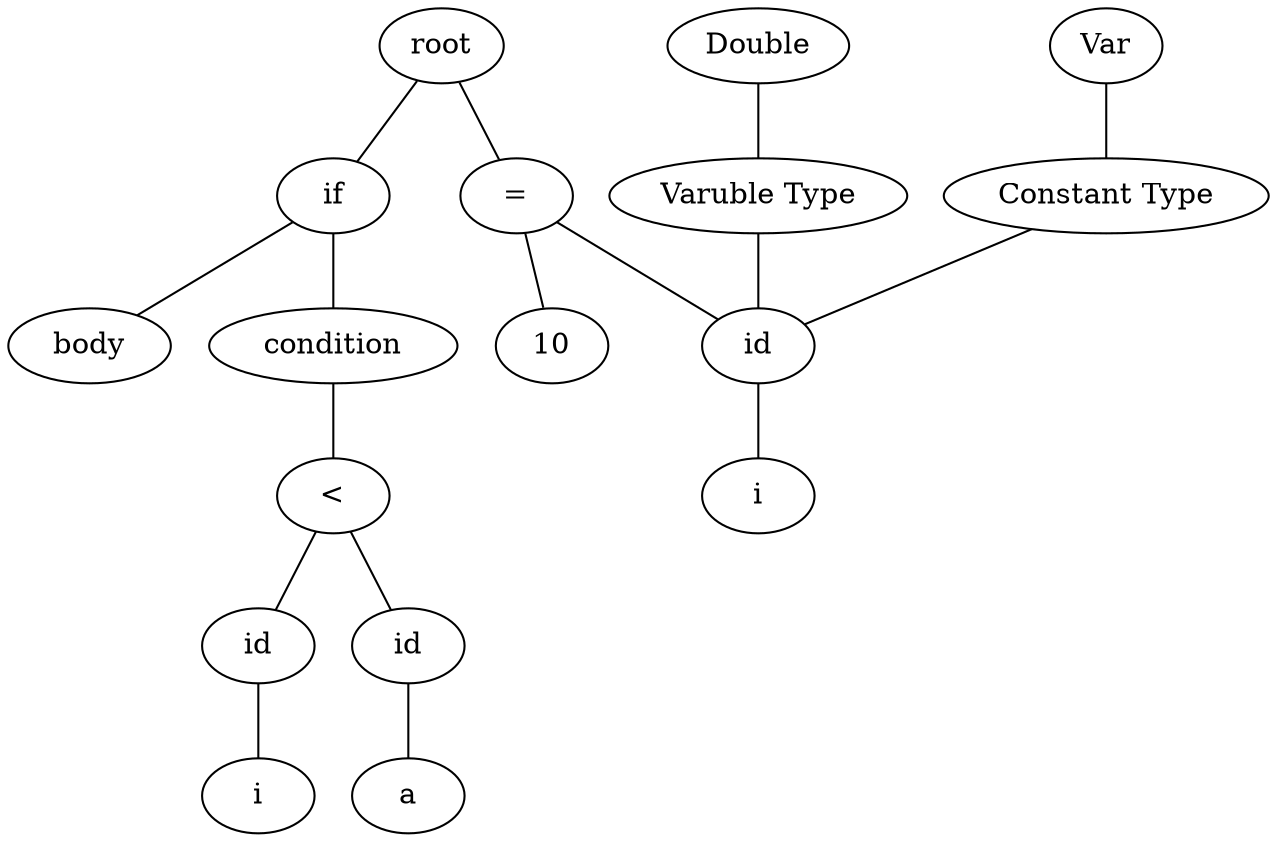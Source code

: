 graph graphname {
root;
assign0[label = "="];
root--assign0;
expr0[label = "id"];
assign0--expr0;
type0[label = "Varuble Type"];
type0--expr0;
type1[label = "Double"];
type1--type0;
consttype0[label = "Constant Type"];
consttype0--expr0;
consttype1[label = "Var"];
consttype1--consttype0;
expr1[label = "i"];
expr0--expr1;
expr2[label = "10"];
assign0--expr2;
if0[label = "if"];
root--if0;if0condition[label = " condition "];
if0 -- if0condition;
expr3[label = "<"];
if0condition--expr3;
expr4[label = "id"];
expr3--expr4;
expr5[label = "i"];
expr4--expr5;
expr6[label = "id"];
expr3--expr6;
expr7[label = "a"];
expr6--expr7;
if0body[label = " body "];
if0 -- if0body;
}
